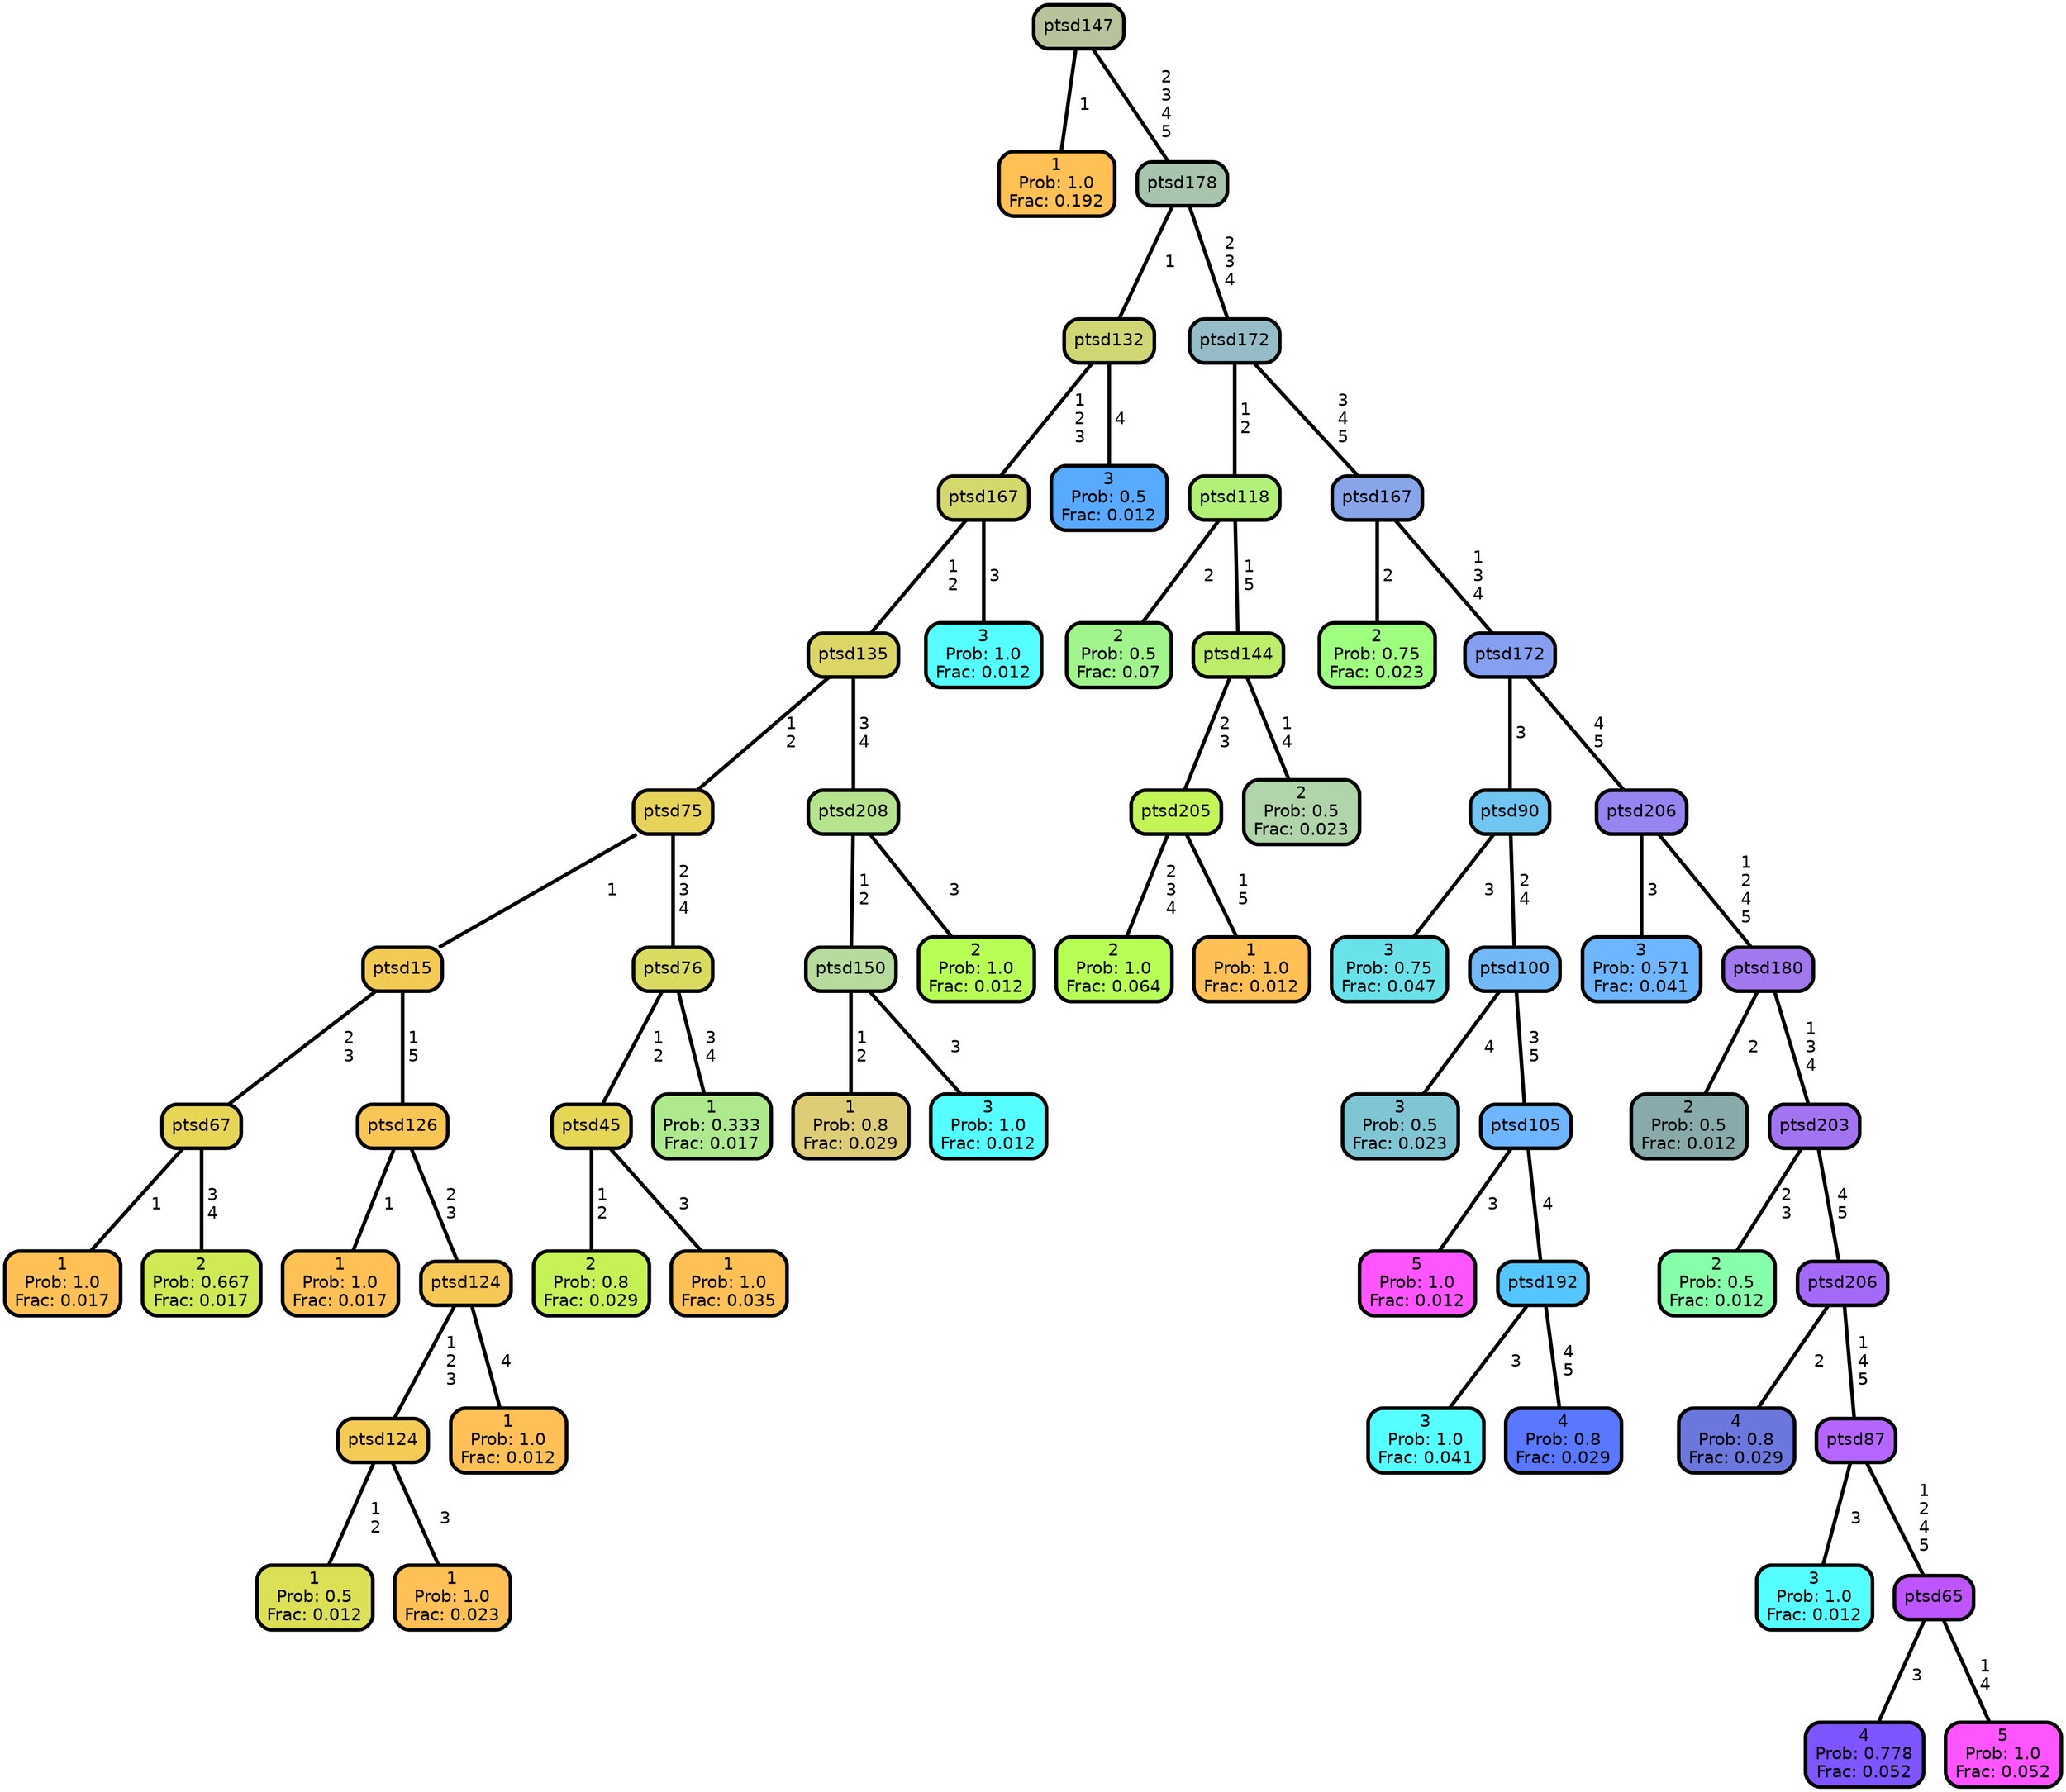graph Tree {
node [shape=box, style="filled, rounded",color="black",penwidth="3",fontcolor="black",                 fontname=helvetica] ;
graph [ranksep="0 equally", splines=straight,                 bgcolor=transparent, dpi=200] ;
edge [fontname=helvetica, color=black] ;
0 [label="1
Prob: 1.0
Frac: 0.192", fillcolor="#ffc155"] ;
1 [label="ptsd147", fillcolor="#b8c39c"] ;
2 [label="1
Prob: 1.0
Frac: 0.017", fillcolor="#ffc155"] ;
3 [label="ptsd67", fillcolor="#e7d555"] ;
4 [label="2
Prob: 0.667
Frac: 0.017", fillcolor="#cfea55"] ;
5 [label="ptsd15", fillcolor="#f2cb55"] ;
6 [label="1
Prob: 1.0
Frac: 0.017", fillcolor="#ffc155"] ;
7 [label="ptsd126", fillcolor="#f8c655"] ;
8 [label="1
Prob: 0.5
Frac: 0.012", fillcolor="#dbe055"] ;
9 [label="ptsd124", fillcolor="#f3cb55"] ;
10 [label="1
Prob: 1.0
Frac: 0.023", fillcolor="#ffc155"] ;
11 [label="ptsd124", fillcolor="#f6c855"] ;
12 [label="1
Prob: 1.0
Frac: 0.012", fillcolor="#ffc155"] ;
13 [label="ptsd75", fillcolor="#e7d35a"] ;
14 [label="2
Prob: 0.8
Frac: 0.029", fillcolor="#c6f255"] ;
15 [label="ptsd45", fillcolor="#e5d755"] ;
16 [label="1
Prob: 1.0
Frac: 0.035", fillcolor="#ffc155"] ;
17 [label="ptsd76", fillcolor="#d9db61"] ;
18 [label="1
Prob: 0.333
Frac: 0.017", fillcolor="#aeea8d"] ;
19 [label="ptsd135", fillcolor="#dcd666"] ;
20 [label="1
Prob: 0.8
Frac: 0.029", fillcolor="#ddcd77"] ;
21 [label="ptsd150", fillcolor="#b6db9d"] ;
22 [label="3
Prob: 1.0
Frac: 0.012", fillcolor="#55ffff"] ;
23 [label="ptsd208", fillcolor="#b6e38d"] ;
24 [label="2
Prob: 1.0
Frac: 0.012", fillcolor="#b8ff55"] ;
25 [label="ptsd167", fillcolor="#d5d86d"] ;
26 [label="3
Prob: 1.0
Frac: 0.012", fillcolor="#55ffff"] ;
27 [label="ptsd132", fillcolor="#d0d673"] ;
28 [label="3
Prob: 0.5
Frac: 0.012", fillcolor="#57aaff"] ;
29 [label="ptsd178", fillcolor="#a8c4ad"] ;
30 [label="2
Prob: 0.5
Frac: 0.07", fillcolor="#a2f48d"] ;
31 [label="ptsd118", fillcolor="#b3f078"] ;
32 [label="2
Prob: 1.0
Frac: 0.064", fillcolor="#b8ff55"] ;
33 [label="ptsd205", fillcolor="#c2f555"] ;
34 [label="1
Prob: 1.0
Frac: 0.012", fillcolor="#ffc155"] ;
35 [label="ptsd144", fillcolor="#beed69"] ;
36 [label="2
Prob: 0.5
Frac: 0.023", fillcolor="#b1d4aa"] ;
37 [label="ptsd172", fillcolor="#95bcc7"] ;
38 [label="2
Prob: 0.75
Frac: 0.023", fillcolor="#9fff7f"] ;
39 [label="ptsd167", fillcolor="#88a5ea"] ;
40 [label="3
Prob: 0.75
Frac: 0.047", fillcolor="#6ae2e9"] ;
41 [label="ptsd90", fillcolor="#70c5f1"] ;
42 [label="3
Prob: 0.5
Frac: 0.023", fillcolor="#80c5d4"] ;
43 [label="ptsd100", fillcolor="#72b9f5"] ;
44 [label="5
Prob: 1.0
Frac: 0.012", fillcolor="#ff55ff"] ;
45 [label="ptsd105", fillcolor="#6eb6ff"] ;
46 [label="3
Prob: 1.0
Frac: 0.041", fillcolor="#55ffff"] ;
47 [label="ptsd192", fillcolor="#56c6ff"] ;
48 [label="4
Prob: 0.8
Frac: 0.029", fillcolor="#5977ff"] ;
49 [label="ptsd172", fillcolor="#879ff1"] ;
50 [label="3
Prob: 0.571
Frac: 0.041", fillcolor="#6eb6ff"] ;
51 [label="ptsd206", fillcolor="#9784f0"] ;
52 [label="2
Prob: 0.5
Frac: 0.012", fillcolor="#89aaaa"] ;
53 [label="ptsd180", fillcolor="#a178ed"] ;
54 [label="2
Prob: 0.5
Frac: 0.012", fillcolor="#86ffaa"] ;
55 [label="ptsd203", fillcolor="#a374f2"] ;
56 [label="4
Prob: 0.8
Frac: 0.029", fillcolor="#6c77dd"] ;
57 [label="ptsd206", fillcolor="#a569f8"] ;
58 [label="3
Prob: 1.0
Frac: 0.012", fillcolor="#55ffff"] ;
59 [label="ptsd87", fillcolor="#b466ff"] ;
60 [label="4
Prob: 0.778
Frac: 0.052", fillcolor="#7e55ff"] ;
61 [label="ptsd65", fillcolor="#be55ff"] ;
62 [label="5
Prob: 1.0
Frac: 0.052", fillcolor="#ff55ff"] ;
1 -- 0 [label=" 1",penwidth=3] ;
1 -- 29 [label=" 2\n 3\n 4\n 5",penwidth=3] ;
3 -- 2 [label=" 1",penwidth=3] ;
3 -- 4 [label=" 3\n 4",penwidth=3] ;
5 -- 3 [label=" 2\n 3",penwidth=3] ;
5 -- 7 [label=" 1\n 5",penwidth=3] ;
7 -- 6 [label=" 1",penwidth=3] ;
7 -- 11 [label=" 2\n 3",penwidth=3] ;
9 -- 8 [label=" 1\n 2",penwidth=3] ;
9 -- 10 [label=" 3",penwidth=3] ;
11 -- 9 [label=" 1\n 2\n 3",penwidth=3] ;
11 -- 12 [label=" 4",penwidth=3] ;
13 -- 5 [label=" 1",penwidth=3] ;
13 -- 17 [label=" 2\n 3\n 4",penwidth=3] ;
15 -- 14 [label=" 1\n 2",penwidth=3] ;
15 -- 16 [label=" 3",penwidth=3] ;
17 -- 15 [label=" 1\n 2",penwidth=3] ;
17 -- 18 [label=" 3\n 4",penwidth=3] ;
19 -- 13 [label=" 1\n 2",penwidth=3] ;
19 -- 23 [label=" 3\n 4",penwidth=3] ;
21 -- 20 [label=" 1\n 2",penwidth=3] ;
21 -- 22 [label=" 3",penwidth=3] ;
23 -- 21 [label=" 1\n 2",penwidth=3] ;
23 -- 24 [label=" 3",penwidth=3] ;
25 -- 19 [label=" 1\n 2",penwidth=3] ;
25 -- 26 [label=" 3",penwidth=3] ;
27 -- 25 [label=" 1\n 2\n 3",penwidth=3] ;
27 -- 28 [label=" 4",penwidth=3] ;
29 -- 27 [label=" 1",penwidth=3] ;
29 -- 37 [label=" 2\n 3\n 4",penwidth=3] ;
31 -- 30 [label=" 2",penwidth=3] ;
31 -- 35 [label=" 1\n 5",penwidth=3] ;
33 -- 32 [label=" 2\n 3\n 4",penwidth=3] ;
33 -- 34 [label=" 1\n 5",penwidth=3] ;
35 -- 33 [label=" 2\n 3",penwidth=3] ;
35 -- 36 [label=" 1\n 4",penwidth=3] ;
37 -- 31 [label=" 1\n 2",penwidth=3] ;
37 -- 39 [label=" 3\n 4\n 5",penwidth=3] ;
39 -- 38 [label=" 2",penwidth=3] ;
39 -- 49 [label=" 1\n 3\n 4",penwidth=3] ;
41 -- 40 [label=" 3",penwidth=3] ;
41 -- 43 [label=" 2\n 4",penwidth=3] ;
43 -- 42 [label=" 4",penwidth=3] ;
43 -- 45 [label=" 3\n 5",penwidth=3] ;
45 -- 44 [label=" 3",penwidth=3] ;
45 -- 47 [label=" 4",penwidth=3] ;
47 -- 46 [label=" 3",penwidth=3] ;
47 -- 48 [label=" 4\n 5",penwidth=3] ;
49 -- 41 [label=" 3",penwidth=3] ;
49 -- 51 [label=" 4\n 5",penwidth=3] ;
51 -- 50 [label=" 3",penwidth=3] ;
51 -- 53 [label=" 1\n 2\n 4\n 5",penwidth=3] ;
53 -- 52 [label=" 2",penwidth=3] ;
53 -- 55 [label=" 1\n 3\n 4",penwidth=3] ;
55 -- 54 [label=" 2\n 3",penwidth=3] ;
55 -- 57 [label=" 4\n 5",penwidth=3] ;
57 -- 56 [label=" 2",penwidth=3] ;
57 -- 59 [label=" 1\n 4\n 5",penwidth=3] ;
59 -- 58 [label=" 3",penwidth=3] ;
59 -- 61 [label=" 1\n 2\n 4\n 5",penwidth=3] ;
61 -- 60 [label=" 3",penwidth=3] ;
61 -- 62 [label=" 1\n 4",penwidth=3] ;
{rank = same;}}